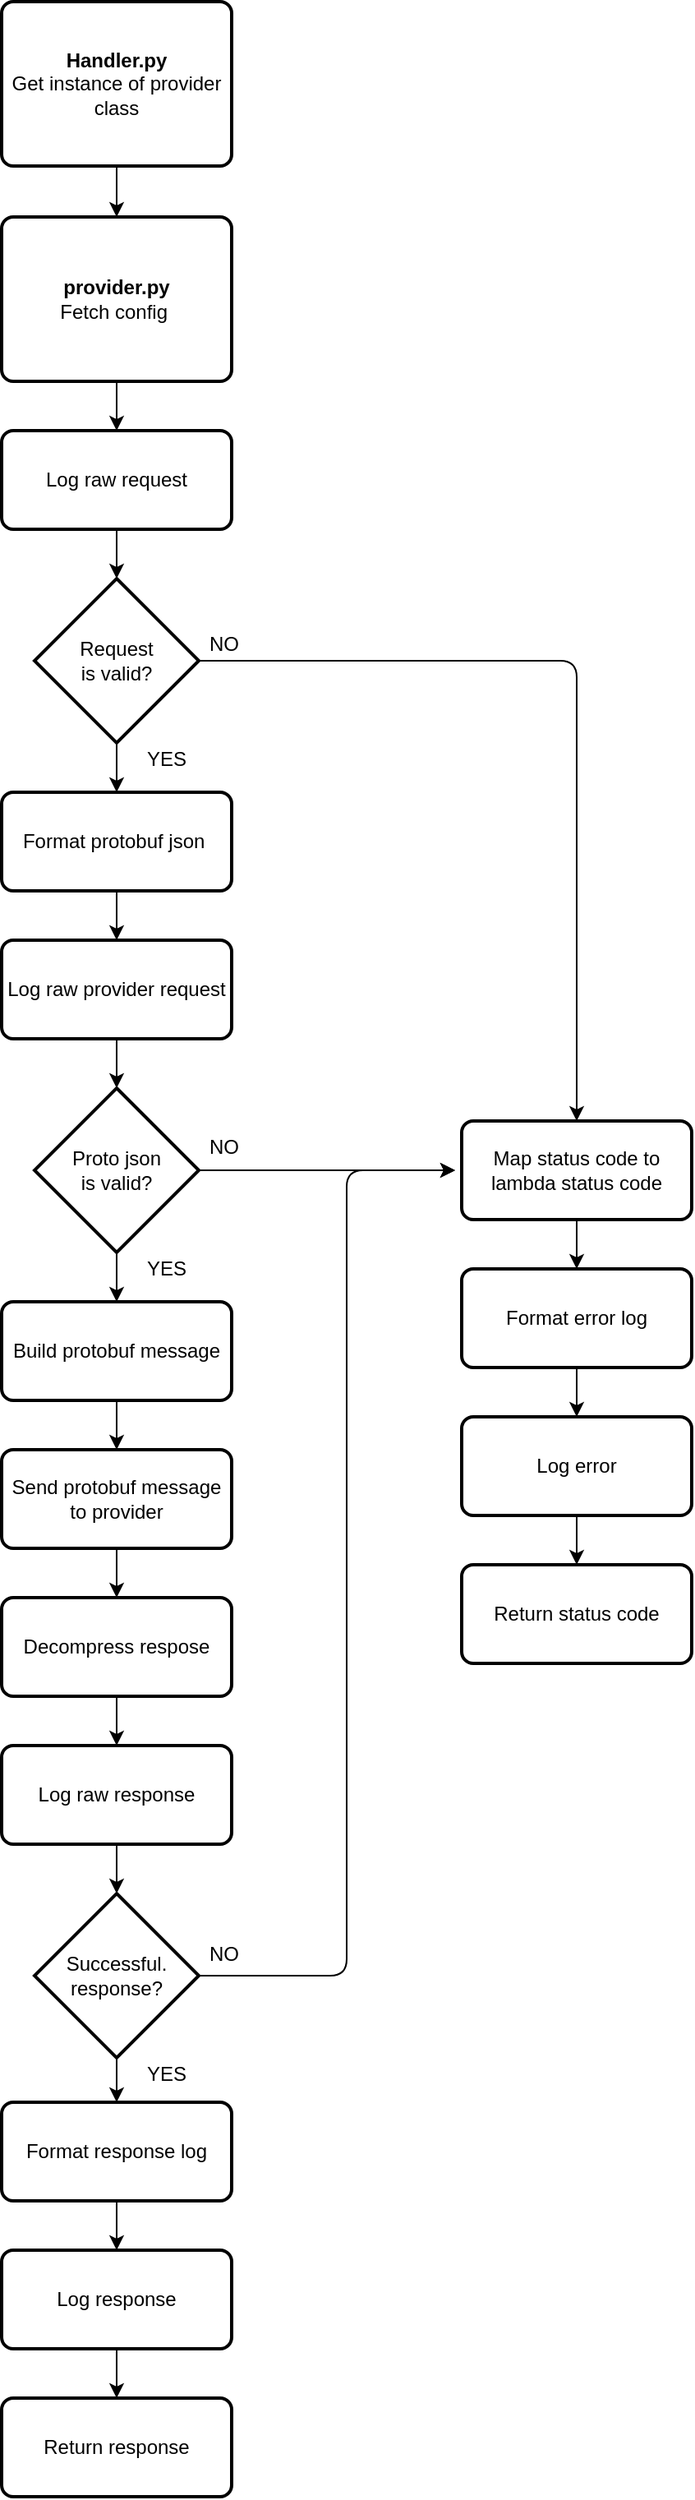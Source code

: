 <mxfile version="16.4.3" type="device"><diagram id="soP1xkLUyR612Dq-1vWP" name="Page-1"><mxGraphModel dx="1422" dy="715" grid="1" gridSize="10" guides="1" tooltips="1" connect="1" arrows="1" fold="1" page="1" pageScale="1" pageWidth="827" pageHeight="1169" math="0" shadow="0"><root><mxCell id="0"/><mxCell id="1" parent="0"/><mxCell id="F5Rvpy5pIF-E6ojWo4DH-33" value="Proto json &lt;br&gt;is valid?" style="strokeWidth=2;html=1;shape=mxgraph.flowchart.decision;whiteSpace=wrap;" parent="1" vertex="1"><mxGeometry x="60" y="700" width="100" height="100" as="geometry"/></mxCell><mxCell id="F5Rvpy5pIF-E6ojWo4DH-34" value="Request &lt;br&gt;is valid?" style="strokeWidth=2;html=1;shape=mxgraph.flowchart.decision;whiteSpace=wrap;" parent="1" vertex="1"><mxGeometry x="60" y="390" width="100" height="100" as="geometry"/></mxCell><mxCell id="F5Rvpy5pIF-E6ojWo4DH-35" value="&lt;b&gt;&lt;span&gt;Handler.py&lt;/span&gt;&lt;br&gt;&lt;/b&gt;Get instance of provider class" style="rounded=1;whiteSpace=wrap;html=1;absoluteArcSize=1;arcSize=14;strokeWidth=2;" parent="1" vertex="1"><mxGeometry x="40" y="39" width="140" height="100" as="geometry"/></mxCell><mxCell id="F5Rvpy5pIF-E6ojWo4DH-36" value="&lt;b&gt;&lt;span&gt;provider.py&lt;/span&gt;&lt;br&gt;&lt;/b&gt;Fetch config&amp;nbsp;" style="rounded=1;whiteSpace=wrap;html=1;absoluteArcSize=1;arcSize=14;strokeWidth=2;" parent="1" vertex="1"><mxGeometry x="40" y="170" width="140" height="100" as="geometry"/></mxCell><mxCell id="F5Rvpy5pIF-E6ojWo4DH-37" value="Log raw request" style="rounded=1;whiteSpace=wrap;html=1;absoluteArcSize=1;arcSize=14;strokeWidth=2;" parent="1" vertex="1"><mxGeometry x="40" y="300" width="140" height="60" as="geometry"/></mxCell><mxCell id="F5Rvpy5pIF-E6ojWo4DH-39" value="Map status code to lambda status code" style="rounded=1;whiteSpace=wrap;html=1;absoluteArcSize=1;arcSize=14;strokeWidth=2;" parent="1" vertex="1"><mxGeometry x="320" y="720" width="140" height="60" as="geometry"/></mxCell><mxCell id="F5Rvpy5pIF-E6ojWo4DH-40" value="Format error log" style="rounded=1;whiteSpace=wrap;html=1;absoluteArcSize=1;arcSize=14;strokeWidth=2;" parent="1" vertex="1"><mxGeometry x="320" y="810" width="140" height="60" as="geometry"/></mxCell><mxCell id="F5Rvpy5pIF-E6ojWo4DH-41" value="Log error" style="rounded=1;whiteSpace=wrap;html=1;absoluteArcSize=1;arcSize=14;strokeWidth=2;" parent="1" vertex="1"><mxGeometry x="320" y="900" width="140" height="60" as="geometry"/></mxCell><mxCell id="F5Rvpy5pIF-E6ojWo4DH-42" value="Return status code" style="rounded=1;whiteSpace=wrap;html=1;absoluteArcSize=1;arcSize=14;strokeWidth=2;" parent="1" vertex="1"><mxGeometry x="320" y="990" width="140" height="60" as="geometry"/></mxCell><mxCell id="F5Rvpy5pIF-E6ojWo4DH-44" value="Format protobuf json&amp;nbsp;" style="rounded=1;whiteSpace=wrap;html=1;absoluteArcSize=1;arcSize=14;strokeWidth=2;" parent="1" vertex="1"><mxGeometry x="40" y="520" width="140" height="60" as="geometry"/></mxCell><mxCell id="F5Rvpy5pIF-E6ojWo4DH-45" value="Build protobuf message" style="rounded=1;whiteSpace=wrap;html=1;absoluteArcSize=1;arcSize=14;strokeWidth=2;" parent="1" vertex="1"><mxGeometry x="40" y="830" width="140" height="60" as="geometry"/></mxCell><mxCell id="F5Rvpy5pIF-E6ojWo4DH-46" value="Send protobuf message to provider" style="rounded=1;whiteSpace=wrap;html=1;absoluteArcSize=1;arcSize=14;strokeWidth=2;" parent="1" vertex="1"><mxGeometry x="40" y="920" width="140" height="60" as="geometry"/></mxCell><mxCell id="F5Rvpy5pIF-E6ojWo4DH-47" value="Decompress respose" style="rounded=1;whiteSpace=wrap;html=1;absoluteArcSize=1;arcSize=14;strokeWidth=2;" parent="1" vertex="1"><mxGeometry x="40" y="1010" width="140" height="60" as="geometry"/></mxCell><mxCell id="F5Rvpy5pIF-E6ojWo4DH-48" value="Successful. response?" style="strokeWidth=2;html=1;shape=mxgraph.flowchart.decision;whiteSpace=wrap;" parent="1" vertex="1"><mxGeometry x="60" y="1190" width="100" height="100" as="geometry"/></mxCell><mxCell id="F5Rvpy5pIF-E6ojWo4DH-50" value="Format response log" style="rounded=1;whiteSpace=wrap;html=1;absoluteArcSize=1;arcSize=14;strokeWidth=2;" parent="1" vertex="1"><mxGeometry x="40" y="1317" width="140" height="60" as="geometry"/></mxCell><mxCell id="F5Rvpy5pIF-E6ojWo4DH-51" value="Log response&lt;span style=&quot;color: rgba(0 , 0 , 0 , 0) ; font-family: monospace ; font-size: 0px&quot;&gt;%3CmxGraphModel%3E%3Croot%3E%3CmxCell%20id%3D%220%22%2F%3E%3CmxCell%20id%3D%221%22%20parent%3D%220%22%2F%3E%3CmxCell%20id%3D%222%22%20value%3D%22Format%20response%20log%22%20style%3D%22rounded%3D1%3BwhiteSpace%3Dwrap%3Bhtml%3D1%3BabsoluteArcSize%3D1%3BarcSize%3D14%3BstrokeWidth%3D2%3B%22%20vertex%3D%221%22%20parent%3D%221%22%3E%3CmxGeometry%20x%3D%2240%22%20y%3D%221210%22%20width%3D%22140%22%20height%3D%2260%22%20as%3D%22geometry%22%2F%3E%3C%2FmxCell%3E%3C%2Froot%3E%3C%2FmxGraphModel%3E&lt;/span&gt;" style="rounded=1;whiteSpace=wrap;html=1;absoluteArcSize=1;arcSize=14;strokeWidth=2;" parent="1" vertex="1"><mxGeometry x="40" y="1407" width="140" height="60" as="geometry"/></mxCell><mxCell id="F5Rvpy5pIF-E6ojWo4DH-52" value="Return response" style="rounded=1;whiteSpace=wrap;html=1;absoluteArcSize=1;arcSize=14;strokeWidth=2;" parent="1" vertex="1"><mxGeometry x="40" y="1497" width="140" height="60" as="geometry"/></mxCell><mxCell id="F5Rvpy5pIF-E6ojWo4DH-53" value="" style="endArrow=classic;html=1;exitX=1;exitY=0.5;exitDx=0;exitDy=0;exitPerimeter=0;entryX=0.5;entryY=0;entryDx=0;entryDy=0;" parent="1" source="F5Rvpy5pIF-E6ojWo4DH-34" target="F5Rvpy5pIF-E6ojWo4DH-39" edge="1"><mxGeometry width="50" height="50" relative="1" as="geometry"><mxPoint x="380" y="440" as="sourcePoint"/><mxPoint x="390" y="547" as="targetPoint"/><Array as="points"><mxPoint x="390" y="440"/></Array></mxGeometry></mxCell><mxCell id="F5Rvpy5pIF-E6ojWo4DH-54" value="" style="endArrow=classic;html=1;exitX=1;exitY=0.5;exitDx=0;exitDy=0;exitPerimeter=0;" parent="1" source="F5Rvpy5pIF-E6ojWo4DH-33" edge="1"><mxGeometry width="50" height="50" relative="1" as="geometry"><mxPoint x="380" y="610" as="sourcePoint"/><mxPoint x="316" y="750" as="targetPoint"/></mxGeometry></mxCell><mxCell id="F5Rvpy5pIF-E6ojWo4DH-55" value="" style="endArrow=classic;html=1;exitX=1;exitY=0.5;exitDx=0;exitDy=0;exitPerimeter=0;" parent="1" source="F5Rvpy5pIF-E6ojWo4DH-48" edge="1"><mxGeometry width="50" height="50" relative="1" as="geometry"><mxPoint x="380" y="1010" as="sourcePoint"/><mxPoint x="316" y="750" as="targetPoint"/><Array as="points"><mxPoint x="250" y="1240"/><mxPoint x="250" y="750"/></Array></mxGeometry></mxCell><mxCell id="F5Rvpy5pIF-E6ojWo4DH-56" value="" style="endArrow=classic;html=1;exitX=0.5;exitY=1;exitDx=0;exitDy=0;entryX=0.5;entryY=0;entryDx=0;entryDy=0;" parent="1" source="F5Rvpy5pIF-E6ojWo4DH-35" target="F5Rvpy5pIF-E6ojWo4DH-36" edge="1"><mxGeometry width="50" height="50" relative="1" as="geometry"><mxPoint x="380" y="430" as="sourcePoint"/><mxPoint x="430" y="380" as="targetPoint"/></mxGeometry></mxCell><mxCell id="F5Rvpy5pIF-E6ojWo4DH-58" value="" style="endArrow=classic;html=1;exitX=0.5;exitY=1;exitDx=0;exitDy=0;entryX=0.5;entryY=0;entryDx=0;entryDy=0;" parent="1" source="F5Rvpy5pIF-E6ojWo4DH-36" target="F5Rvpy5pIF-E6ojWo4DH-37" edge="1"><mxGeometry width="50" height="50" relative="1" as="geometry"><mxPoint x="380" y="430" as="sourcePoint"/><mxPoint x="430" y="380" as="targetPoint"/></mxGeometry></mxCell><mxCell id="F5Rvpy5pIF-E6ojWo4DH-59" value="" style="endArrow=classic;html=1;exitX=0.5;exitY=1;exitDx=0;exitDy=0;" parent="1" source="F5Rvpy5pIF-E6ojWo4DH-37" edge="1"><mxGeometry width="50" height="50" relative="1" as="geometry"><mxPoint x="380" y="540" as="sourcePoint"/><mxPoint x="110" y="390" as="targetPoint"/></mxGeometry></mxCell><mxCell id="F5Rvpy5pIF-E6ojWo4DH-64" value="" style="endArrow=classic;html=1;exitX=0.5;exitY=1;exitDx=0;exitDy=0;exitPerimeter=0;entryX=0.5;entryY=0;entryDx=0;entryDy=0;" parent="1" source="F5Rvpy5pIF-E6ojWo4DH-33" target="F5Rvpy5pIF-E6ojWo4DH-45" edge="1"><mxGeometry width="50" height="50" relative="1" as="geometry"><mxPoint x="380" y="710" as="sourcePoint"/><mxPoint x="430" y="660" as="targetPoint"/></mxGeometry></mxCell><mxCell id="F5Rvpy5pIF-E6ojWo4DH-65" value="" style="endArrow=classic;html=1;exitX=0.5;exitY=1;exitDx=0;exitDy=0;" parent="1" source="F5Rvpy5pIF-E6ojWo4DH-44" edge="1"><mxGeometry width="50" height="50" relative="1" as="geometry"><mxPoint x="380" y="970" as="sourcePoint"/><mxPoint x="110" y="610" as="targetPoint"/></mxGeometry></mxCell><mxCell id="F5Rvpy5pIF-E6ojWo4DH-66" value="" style="endArrow=classic;html=1;exitX=0.5;exitY=1;exitDx=0;exitDy=0;entryX=0.5;entryY=0;entryDx=0;entryDy=0;" parent="1" source="F5Rvpy5pIF-E6ojWo4DH-45" target="F5Rvpy5pIF-E6ojWo4DH-46" edge="1"><mxGeometry width="50" height="50" relative="1" as="geometry"><mxPoint x="110" y="900" as="sourcePoint"/><mxPoint x="430" y="1010" as="targetPoint"/></mxGeometry></mxCell><mxCell id="F5Rvpy5pIF-E6ojWo4DH-67" value="" style="endArrow=classic;html=1;exitX=0.5;exitY=1;exitDx=0;exitDy=0;entryX=0.5;entryY=0;entryDx=0;entryDy=0;" parent="1" source="F5Rvpy5pIF-E6ojWo4DH-39" target="F5Rvpy5pIF-E6ojWo4DH-40" edge="1"><mxGeometry width="50" height="50" relative="1" as="geometry"><mxPoint x="380" y="1070" as="sourcePoint"/><mxPoint x="430" y="1020" as="targetPoint"/></mxGeometry></mxCell><mxCell id="F5Rvpy5pIF-E6ojWo4DH-68" value="" style="endArrow=classic;html=1;exitX=0.5;exitY=1;exitDx=0;exitDy=0;entryX=0.5;entryY=0;entryDx=0;entryDy=0;" parent="1" source="F5Rvpy5pIF-E6ojWo4DH-40" target="F5Rvpy5pIF-E6ojWo4DH-41" edge="1"><mxGeometry width="50" height="50" relative="1" as="geometry"><mxPoint x="380" y="1060" as="sourcePoint"/><mxPoint x="430" y="1010" as="targetPoint"/></mxGeometry></mxCell><mxCell id="F5Rvpy5pIF-E6ojWo4DH-70" value="" style="endArrow=classic;html=1;exitX=0.5;exitY=1;exitDx=0;exitDy=0;entryX=0.5;entryY=0;entryDx=0;entryDy=0;" parent="1" source="F5Rvpy5pIF-E6ojWo4DH-41" target="F5Rvpy5pIF-E6ojWo4DH-42" edge="1"><mxGeometry width="50" height="50" relative="1" as="geometry"><mxPoint x="380" y="1060" as="sourcePoint"/><mxPoint x="430" y="1010" as="targetPoint"/></mxGeometry></mxCell><mxCell id="F5Rvpy5pIF-E6ojWo4DH-71" value="" style="endArrow=classic;html=1;exitX=0.5;exitY=1;exitDx=0;exitDy=0;entryX=0.5;entryY=0;entryDx=0;entryDy=0;" parent="1" source="F5Rvpy5pIF-E6ojWo4DH-46" target="F5Rvpy5pIF-E6ojWo4DH-47" edge="1"><mxGeometry width="50" height="50" relative="1" as="geometry"><mxPoint x="380" y="1140" as="sourcePoint"/><mxPoint x="430" y="1090" as="targetPoint"/></mxGeometry></mxCell><mxCell id="F5Rvpy5pIF-E6ojWo4DH-72" value="" style="endArrow=classic;html=1;exitX=0.5;exitY=1;exitDx=0;exitDy=0;" parent="1" source="F5Rvpy5pIF-E6ojWo4DH-47" edge="1"><mxGeometry width="50" height="50" relative="1" as="geometry"><mxPoint x="380" y="1140" as="sourcePoint"/><mxPoint x="110" y="1100" as="targetPoint"/></mxGeometry></mxCell><mxCell id="F5Rvpy5pIF-E6ojWo4DH-73" value="" style="endArrow=classic;html=1;exitX=0.5;exitY=1;exitDx=0;exitDy=0;exitPerimeter=0;entryX=0.5;entryY=0;entryDx=0;entryDy=0;" parent="1" source="F5Rvpy5pIF-E6ojWo4DH-48" target="F5Rvpy5pIF-E6ojWo4DH-50" edge="1"><mxGeometry width="50" height="50" relative="1" as="geometry"><mxPoint x="380" y="1240" as="sourcePoint"/><mxPoint x="430" y="1190" as="targetPoint"/></mxGeometry></mxCell><mxCell id="F5Rvpy5pIF-E6ojWo4DH-74" value="" style="endArrow=classic;html=1;exitX=0.5;exitY=1;exitDx=0;exitDy=0;entryX=0.5;entryY=0;entryDx=0;entryDy=0;" parent="1" source="F5Rvpy5pIF-E6ojWo4DH-50" target="F5Rvpy5pIF-E6ojWo4DH-51" edge="1"><mxGeometry width="50" height="50" relative="1" as="geometry"><mxPoint x="380" y="1407" as="sourcePoint"/><mxPoint x="430" y="1357" as="targetPoint"/></mxGeometry></mxCell><mxCell id="F5Rvpy5pIF-E6ojWo4DH-75" value="" style="endArrow=classic;html=1;exitX=0.5;exitY=1;exitDx=0;exitDy=0;entryX=0.5;entryY=0;entryDx=0;entryDy=0;" parent="1" source="F5Rvpy5pIF-E6ojWo4DH-51" target="F5Rvpy5pIF-E6ojWo4DH-52" edge="1"><mxGeometry width="50" height="50" relative="1" as="geometry"><mxPoint x="380" y="1317" as="sourcePoint"/><mxPoint x="430" y="1267" as="targetPoint"/></mxGeometry></mxCell><mxCell id="F5Rvpy5pIF-E6ojWo4DH-76" value="Log raw provider request" style="rounded=1;whiteSpace=wrap;html=1;absoluteArcSize=1;arcSize=14;strokeWidth=2;" parent="1" vertex="1"><mxGeometry x="40" y="610" width="140" height="60" as="geometry"/></mxCell><mxCell id="F5Rvpy5pIF-E6ojWo4DH-77" value="" style="endArrow=classic;html=1;" parent="1" edge="1"><mxGeometry width="50" height="50" relative="1" as="geometry"><mxPoint x="110" y="490" as="sourcePoint"/><mxPoint x="110" y="520" as="targetPoint"/></mxGeometry></mxCell><mxCell id="F5Rvpy5pIF-E6ojWo4DH-78" value="" style="endArrow=classic;html=1;exitX=0.5;exitY=1;exitDx=0;exitDy=0;entryX=0.5;entryY=0;entryDx=0;entryDy=0;entryPerimeter=0;" parent="1" source="F5Rvpy5pIF-E6ojWo4DH-76" edge="1"><mxGeometry width="50" height="50" relative="1" as="geometry"><mxPoint x="380" y="740" as="sourcePoint"/><mxPoint x="110" y="700" as="targetPoint"/></mxGeometry></mxCell><mxCell id="F5Rvpy5pIF-E6ojWo4DH-79" value="Log raw response" style="rounded=1;whiteSpace=wrap;html=1;absoluteArcSize=1;arcSize=14;strokeWidth=2;" parent="1" vertex="1"><mxGeometry x="40" y="1100" width="140" height="60" as="geometry"/></mxCell><mxCell id="F5Rvpy5pIF-E6ojWo4DH-80" value="" style="endArrow=classic;html=1;exitX=0.5;exitY=1;exitDx=0;exitDy=0;" parent="1" source="F5Rvpy5pIF-E6ojWo4DH-79" edge="1"><mxGeometry width="50" height="50" relative="1" as="geometry"><mxPoint x="380" y="1230" as="sourcePoint"/><mxPoint x="110" y="1190" as="targetPoint"/></mxGeometry></mxCell><mxCell id="hNTAl2g3aVQkbE-b6Rvy-1" value="YES" style="text;html=1;align=center;verticalAlign=middle;resizable=0;points=[];autosize=1;strokeColor=none;fillColor=none;" vertex="1" parent="1"><mxGeometry x="120" y="490" width="40" height="20" as="geometry"/></mxCell><mxCell id="hNTAl2g3aVQkbE-b6Rvy-2" value="NO" style="text;html=1;align=center;verticalAlign=middle;resizable=0;points=[];autosize=1;strokeColor=none;fillColor=none;" vertex="1" parent="1"><mxGeometry x="160" y="420" width="30" height="20" as="geometry"/></mxCell><mxCell id="hNTAl2g3aVQkbE-b6Rvy-3" value="YES" style="text;html=1;align=center;verticalAlign=middle;resizable=0;points=[];autosize=1;strokeColor=none;fillColor=none;" vertex="1" parent="1"><mxGeometry x="120" y="800" width="40" height="20" as="geometry"/></mxCell><mxCell id="hNTAl2g3aVQkbE-b6Rvy-4" value="YES" style="text;html=1;align=center;verticalAlign=middle;resizable=0;points=[];autosize=1;strokeColor=none;fillColor=none;" vertex="1" parent="1"><mxGeometry x="120" y="1290" width="40" height="20" as="geometry"/></mxCell><mxCell id="hNTAl2g3aVQkbE-b6Rvy-5" value="NO" style="text;html=1;align=center;verticalAlign=middle;resizable=0;points=[];autosize=1;strokeColor=none;fillColor=none;" vertex="1" parent="1"><mxGeometry x="160" y="726" width="30" height="20" as="geometry"/></mxCell><mxCell id="hNTAl2g3aVQkbE-b6Rvy-6" value="NO" style="text;html=1;align=center;verticalAlign=middle;resizable=0;points=[];autosize=1;strokeColor=none;fillColor=none;" vertex="1" parent="1"><mxGeometry x="160" y="1217" width="30" height="20" as="geometry"/></mxCell></root></mxGraphModel></diagram></mxfile>